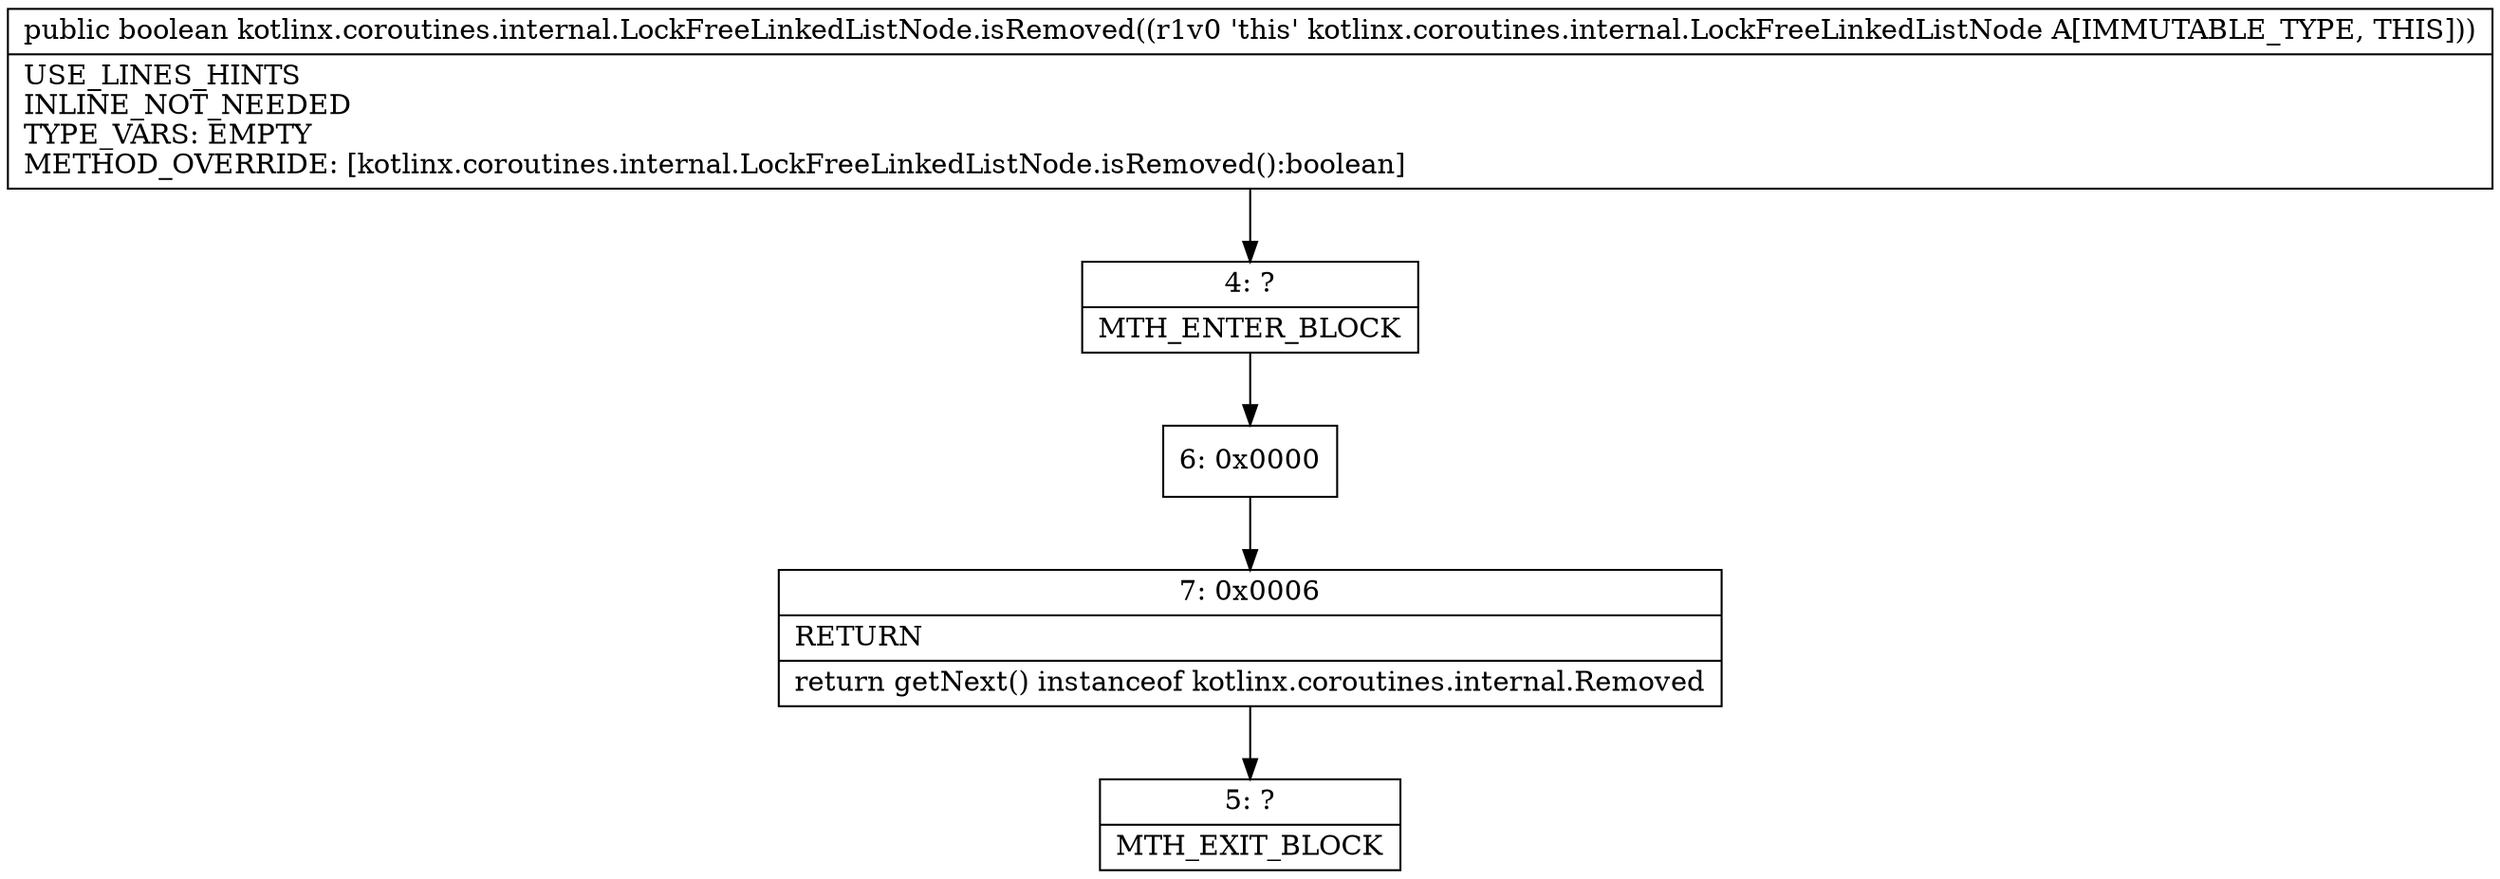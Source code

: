 digraph "CFG forkotlinx.coroutines.internal.LockFreeLinkedListNode.isRemoved()Z" {
Node_4 [shape=record,label="{4\:\ ?|MTH_ENTER_BLOCK\l}"];
Node_6 [shape=record,label="{6\:\ 0x0000}"];
Node_7 [shape=record,label="{7\:\ 0x0006|RETURN\l|return getNext() instanceof kotlinx.coroutines.internal.Removed\l}"];
Node_5 [shape=record,label="{5\:\ ?|MTH_EXIT_BLOCK\l}"];
MethodNode[shape=record,label="{public boolean kotlinx.coroutines.internal.LockFreeLinkedListNode.isRemoved((r1v0 'this' kotlinx.coroutines.internal.LockFreeLinkedListNode A[IMMUTABLE_TYPE, THIS]))  | USE_LINES_HINTS\lINLINE_NOT_NEEDED\lTYPE_VARS: EMPTY\lMETHOD_OVERRIDE: [kotlinx.coroutines.internal.LockFreeLinkedListNode.isRemoved():boolean]\l}"];
MethodNode -> Node_4;Node_4 -> Node_6;
Node_6 -> Node_7;
Node_7 -> Node_5;
}

